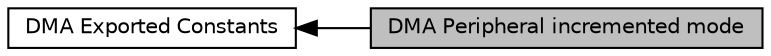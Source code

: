 digraph "DMA Peripheral incremented mode"
{
  edge [fontname="Helvetica",fontsize="10",labelfontname="Helvetica",labelfontsize="10"];
  node [fontname="Helvetica",fontsize="10",shape=box];
  rankdir=LR;
  Node2 [label="DMA Exported Constants",height=0.2,width=0.4,color="black", fillcolor="white", style="filled",URL="$group___d_m_a___exported___constants.html",tooltip="DMA Exported constants."];
  Node1 [label="DMA Peripheral incremented mode",height=0.2,width=0.4,color="black", fillcolor="grey75", style="filled", fontcolor="black",tooltip="DMA peripheral incremented mode."];
  Node2->Node1 [shape=plaintext, dir="back", style="solid"];
}

